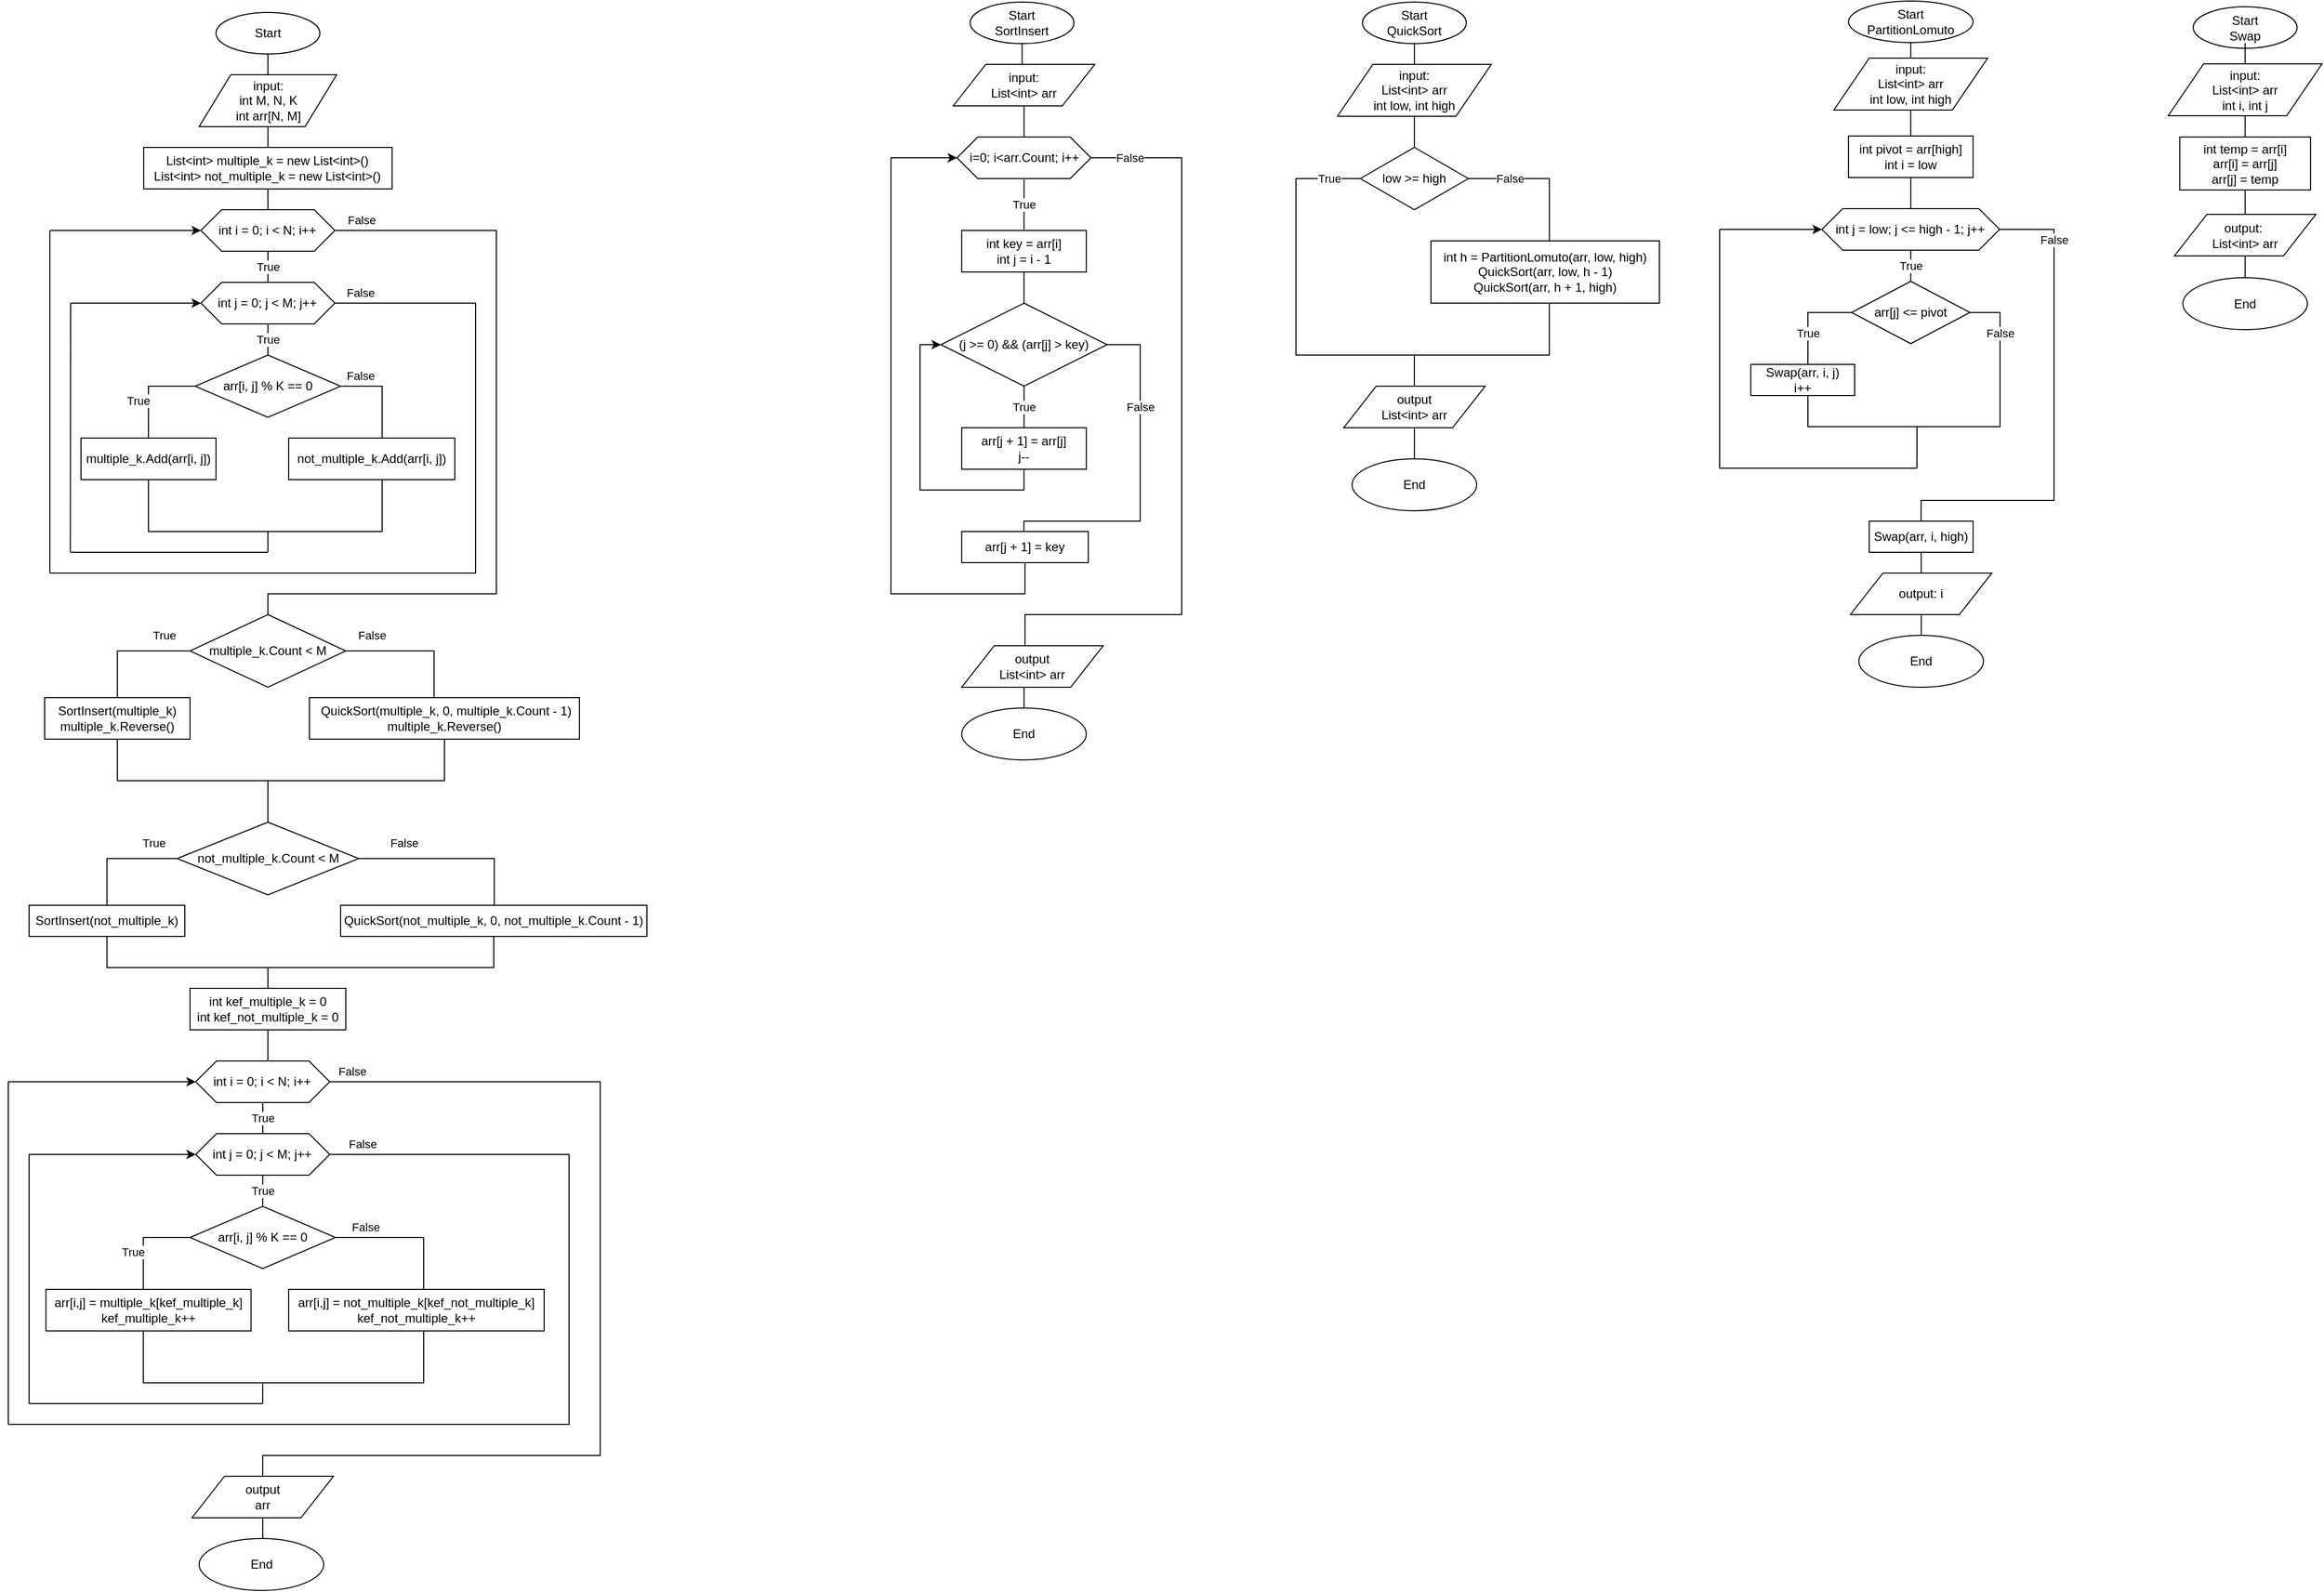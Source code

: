 <mxfile version="13.9.9" type="device"><diagram id="pnuUa_vlgnoFQ1WLUDbQ" name="Страница 1"><mxGraphModel dx="1185" dy="685" grid="1" gridSize="10" guides="1" tooltips="1" connect="1" arrows="1" fold="1" page="1" pageScale="1" pageWidth="827" pageHeight="1169" math="0" shadow="0"><root><mxCell id="0"/><mxCell id="1" parent="0"/><mxCell id="BHLM8jxRNC2EQxXJ-Sg4-3" value="" style="edgeStyle=orthogonalEdgeStyle;rounded=0;orthogonalLoop=1;jettySize=auto;html=1;endArrow=none;endFill=0;" edge="1" parent="1" source="BHLM8jxRNC2EQxXJ-Sg4-1" target="BHLM8jxRNC2EQxXJ-Sg4-2"><mxGeometry relative="1" as="geometry"/></mxCell><mxCell id="BHLM8jxRNC2EQxXJ-Sg4-1" value="Start" style="ellipse;whiteSpace=wrap;html=1;" vertex="1" parent="1"><mxGeometry x="350" y="20" width="100" height="40" as="geometry"/></mxCell><mxCell id="BHLM8jxRNC2EQxXJ-Sg4-75" value="" style="edgeStyle=orthogonalEdgeStyle;rounded=0;orthogonalLoop=1;jettySize=auto;html=1;endArrow=none;endFill=0;" edge="1" parent="1" source="BHLM8jxRNC2EQxXJ-Sg4-2" target="BHLM8jxRNC2EQxXJ-Sg4-74"><mxGeometry relative="1" as="geometry"/></mxCell><mxCell id="BHLM8jxRNC2EQxXJ-Sg4-2" value="input:&lt;br&gt;int M, N, K&lt;br&gt;int arr[N, M]" style="shape=parallelogram;html=1;strokeWidth=1;perimeter=parallelogramPerimeter;whiteSpace=wrap;rounded=0;arcSize=12;size=0.23;" vertex="1" parent="1"><mxGeometry x="333.75" y="80" width="132.5" height="50" as="geometry"/></mxCell><mxCell id="BHLM8jxRNC2EQxXJ-Sg4-6" value="" style="edgeStyle=orthogonalEdgeStyle;rounded=0;orthogonalLoop=1;jettySize=auto;html=1;endArrow=none;endFill=0;" edge="1" parent="1" source="BHLM8jxRNC2EQxXJ-Sg4-4" target="BHLM8jxRNC2EQxXJ-Sg4-5"><mxGeometry relative="1" as="geometry"/></mxCell><mxCell id="BHLM8jxRNC2EQxXJ-Sg4-4" value="Start&lt;br&gt;SortInsert" style="ellipse;whiteSpace=wrap;html=1;" vertex="1" parent="1"><mxGeometry x="1076.25" y="10" width="100" height="40" as="geometry"/></mxCell><mxCell id="BHLM8jxRNC2EQxXJ-Sg4-8" value="" style="edgeStyle=orthogonalEdgeStyle;rounded=0;orthogonalLoop=1;jettySize=auto;html=1;endArrow=none;endFill=0;" edge="1" parent="1" source="BHLM8jxRNC2EQxXJ-Sg4-5" target="BHLM8jxRNC2EQxXJ-Sg4-7"><mxGeometry relative="1" as="geometry"/></mxCell><mxCell id="BHLM8jxRNC2EQxXJ-Sg4-5" value="input:&lt;br&gt;List&amp;lt;int&amp;gt; arr" style="shape=parallelogram;html=1;strokeWidth=1;perimeter=parallelogramPerimeter;whiteSpace=wrap;rounded=0;arcSize=12;size=0.23;" vertex="1" parent="1"><mxGeometry x="1060" y="70" width="136.25" height="40" as="geometry"/></mxCell><mxCell id="BHLM8jxRNC2EQxXJ-Sg4-10" value="True" style="edgeStyle=orthogonalEdgeStyle;rounded=0;orthogonalLoop=1;jettySize=auto;html=1;endArrow=none;endFill=0;" edge="1" parent="1" source="BHLM8jxRNC2EQxXJ-Sg4-7" target="BHLM8jxRNC2EQxXJ-Sg4-9"><mxGeometry relative="1" as="geometry"/></mxCell><mxCell id="BHLM8jxRNC2EQxXJ-Sg4-22" value="False" style="edgeStyle=orthogonalEdgeStyle;rounded=0;orthogonalLoop=1;jettySize=auto;html=1;entryX=0.5;entryY=0;entryDx=0;entryDy=0;endArrow=none;endFill=0;" edge="1" parent="1" source="BHLM8jxRNC2EQxXJ-Sg4-7"><mxGeometry x="-0.894" relative="1" as="geometry"><mxPoint x="1129.065" y="630" as="targetPoint"/><Array as="points"><mxPoint x="1280" y="160"/><mxPoint x="1280" y="600"/><mxPoint x="1129" y="600"/></Array><mxPoint as="offset"/></mxGeometry></mxCell><mxCell id="BHLM8jxRNC2EQxXJ-Sg4-7" value="i=0; i&amp;lt;arr.Count; i++" style="shape=hexagon;perimeter=hexagonPerimeter2;whiteSpace=wrap;html=1;fixedSize=1;" vertex="1" parent="1"><mxGeometry x="1063.59" y="140" width="129.06" height="40" as="geometry"/></mxCell><mxCell id="BHLM8jxRNC2EQxXJ-Sg4-12" value="" style="edgeStyle=orthogonalEdgeStyle;rounded=0;orthogonalLoop=1;jettySize=auto;html=1;endArrow=none;endFill=0;" edge="1" parent="1" source="BHLM8jxRNC2EQxXJ-Sg4-9" target="BHLM8jxRNC2EQxXJ-Sg4-11"><mxGeometry relative="1" as="geometry"/></mxCell><mxCell id="BHLM8jxRNC2EQxXJ-Sg4-9" value="int key = arr[i]&lt;br&gt;int j = i - 1" style="rounded=0;whiteSpace=wrap;html=1;" vertex="1" parent="1"><mxGeometry x="1068.12" y="230" width="120" height="40" as="geometry"/></mxCell><mxCell id="BHLM8jxRNC2EQxXJ-Sg4-14" value="True" style="edgeStyle=orthogonalEdgeStyle;rounded=0;orthogonalLoop=1;jettySize=auto;html=1;endArrow=none;endFill=0;" edge="1" parent="1" source="BHLM8jxRNC2EQxXJ-Sg4-11" target="BHLM8jxRNC2EQxXJ-Sg4-13"><mxGeometry relative="1" as="geometry"/></mxCell><mxCell id="BHLM8jxRNC2EQxXJ-Sg4-17" value="False" style="edgeStyle=orthogonalEdgeStyle;rounded=0;orthogonalLoop=1;jettySize=auto;html=1;endArrow=none;endFill=0;" edge="1" parent="1" source="BHLM8jxRNC2EQxXJ-Sg4-11" target="BHLM8jxRNC2EQxXJ-Sg4-16"><mxGeometry x="-0.433" relative="1" as="geometry"><Array as="points"><mxPoint x="1240" y="340"/><mxPoint x="1240" y="510"/><mxPoint x="1128" y="510"/></Array><mxPoint as="offset"/></mxGeometry></mxCell><mxCell id="BHLM8jxRNC2EQxXJ-Sg4-11" value="(j &amp;gt;= 0) &amp;amp;&amp;amp; (arr[j] &amp;gt; key)" style="rhombus;whiteSpace=wrap;html=1;" vertex="1" parent="1"><mxGeometry x="1048.13" y="300" width="160" height="80" as="geometry"/></mxCell><mxCell id="BHLM8jxRNC2EQxXJ-Sg4-15" style="edgeStyle=orthogonalEdgeStyle;rounded=0;orthogonalLoop=1;jettySize=auto;html=1;entryX=0;entryY=0.5;entryDx=0;entryDy=0;endArrow=classic;endFill=1;" edge="1" parent="1" source="BHLM8jxRNC2EQxXJ-Sg4-13" target="BHLM8jxRNC2EQxXJ-Sg4-11"><mxGeometry relative="1" as="geometry"><Array as="points"><mxPoint x="1128" y="480"/><mxPoint x="1028" y="480"/><mxPoint x="1028" y="340"/></Array></mxGeometry></mxCell><mxCell id="BHLM8jxRNC2EQxXJ-Sg4-13" value="&lt;div&gt;arr[j + 1] = arr[j]&lt;/div&gt;&lt;div&gt;j--&lt;/div&gt;" style="rounded=0;whiteSpace=wrap;html=1;" vertex="1" parent="1"><mxGeometry x="1068.13" y="420" width="120" height="40" as="geometry"/></mxCell><mxCell id="BHLM8jxRNC2EQxXJ-Sg4-18" style="edgeStyle=orthogonalEdgeStyle;rounded=0;orthogonalLoop=1;jettySize=auto;html=1;entryX=0;entryY=0.5;entryDx=0;entryDy=0;endArrow=classic;endFill=1;" edge="1" parent="1" source="BHLM8jxRNC2EQxXJ-Sg4-16" target="BHLM8jxRNC2EQxXJ-Sg4-7"><mxGeometry relative="1" as="geometry"><Array as="points"><mxPoint x="1129" y="580"/><mxPoint x="1000" y="580"/><mxPoint x="1000" y="160"/></Array></mxGeometry></mxCell><mxCell id="BHLM8jxRNC2EQxXJ-Sg4-16" value="arr[j + 1] = key" style="rounded=0;whiteSpace=wrap;html=1;" vertex="1" parent="1"><mxGeometry x="1068.13" y="520" width="121.87" height="30" as="geometry"/></mxCell><mxCell id="BHLM8jxRNC2EQxXJ-Sg4-31" value="" style="edgeStyle=orthogonalEdgeStyle;rounded=0;orthogonalLoop=1;jettySize=auto;html=1;endArrow=none;endFill=0;" edge="1" parent="1" source="BHLM8jxRNC2EQxXJ-Sg4-19" target="BHLM8jxRNC2EQxXJ-Sg4-30"><mxGeometry relative="1" as="geometry"/></mxCell><mxCell id="BHLM8jxRNC2EQxXJ-Sg4-19" value="Start&lt;br&gt;QuickSort" style="ellipse;whiteSpace=wrap;html=1;" vertex="1" parent="1"><mxGeometry x="1454.06" y="10" width="100" height="40" as="geometry"/></mxCell><mxCell id="BHLM8jxRNC2EQxXJ-Sg4-28" value="" style="edgeStyle=orthogonalEdgeStyle;rounded=0;orthogonalLoop=1;jettySize=auto;html=1;endArrow=none;endFill=0;" edge="1" parent="1" source="BHLM8jxRNC2EQxXJ-Sg4-24" target="BHLM8jxRNC2EQxXJ-Sg4-25"><mxGeometry relative="1" as="geometry"><Array as="points"><mxPoint x="1130" y="690"/><mxPoint x="1130" y="690"/></Array></mxGeometry></mxCell><mxCell id="BHLM8jxRNC2EQxXJ-Sg4-24" value="End" style="ellipse;whiteSpace=wrap;html=1;" vertex="1" parent="1"><mxGeometry x="1068.13" y="690" width="120" height="50" as="geometry"/></mxCell><mxCell id="BHLM8jxRNC2EQxXJ-Sg4-25" value="output&lt;br&gt;List&amp;lt;int&amp;gt; arr" style="shape=parallelogram;html=1;strokeWidth=1;perimeter=parallelogramPerimeter;whiteSpace=wrap;rounded=0;arcSize=12;size=0.23;" vertex="1" parent="1"><mxGeometry x="1068.12" y="630" width="136.25" height="40" as="geometry"/></mxCell><mxCell id="BHLM8jxRNC2EQxXJ-Sg4-33" value="" style="edgeStyle=orthogonalEdgeStyle;rounded=0;orthogonalLoop=1;jettySize=auto;html=1;endArrow=none;endFill=0;" edge="1" parent="1" source="BHLM8jxRNC2EQxXJ-Sg4-30" target="BHLM8jxRNC2EQxXJ-Sg4-32"><mxGeometry relative="1" as="geometry"/></mxCell><mxCell id="BHLM8jxRNC2EQxXJ-Sg4-30" value="input:&lt;br&gt;List&amp;lt;int&amp;gt; arr&lt;br&gt;int low, int high" style="shape=parallelogram;html=1;strokeWidth=1;perimeter=parallelogramPerimeter;whiteSpace=wrap;rounded=0;arcSize=12;size=0.23;" vertex="1" parent="1"><mxGeometry x="1430" y="70" width="148.13" height="50" as="geometry"/></mxCell><mxCell id="BHLM8jxRNC2EQxXJ-Sg4-35" value="False" style="edgeStyle=orthogonalEdgeStyle;rounded=0;orthogonalLoop=1;jettySize=auto;html=1;endArrow=none;endFill=0;" edge="1" parent="1" source="BHLM8jxRNC2EQxXJ-Sg4-32" target="BHLM8jxRNC2EQxXJ-Sg4-34"><mxGeometry x="-0.429" relative="1" as="geometry"><Array as="points"><mxPoint x="1634.06" y="180"/></Array><mxPoint as="offset"/></mxGeometry></mxCell><mxCell id="BHLM8jxRNC2EQxXJ-Sg4-38" value="True" style="edgeStyle=orthogonalEdgeStyle;rounded=0;orthogonalLoop=1;jettySize=auto;html=1;endArrow=none;endFill=0;" edge="1" parent="1" source="BHLM8jxRNC2EQxXJ-Sg4-32" target="BHLM8jxRNC2EQxXJ-Sg4-36"><mxGeometry x="-0.841" relative="1" as="geometry"><Array as="points"><mxPoint x="1390" y="180"/><mxPoint x="1390" y="350"/><mxPoint x="1504" y="350"/></Array><mxPoint as="offset"/></mxGeometry></mxCell><mxCell id="BHLM8jxRNC2EQxXJ-Sg4-32" value="low &amp;gt;= high" style="rhombus;whiteSpace=wrap;html=1;" vertex="1" parent="1"><mxGeometry x="1452.03" y="150" width="104.06" height="60" as="geometry"/></mxCell><mxCell id="BHLM8jxRNC2EQxXJ-Sg4-37" style="edgeStyle=orthogonalEdgeStyle;rounded=0;orthogonalLoop=1;jettySize=auto;html=1;endArrow=none;endFill=0;" edge="1" parent="1" source="BHLM8jxRNC2EQxXJ-Sg4-34" target="BHLM8jxRNC2EQxXJ-Sg4-36"><mxGeometry relative="1" as="geometry"><Array as="points"><mxPoint x="1634" y="350"/><mxPoint x="1504" y="350"/></Array></mxGeometry></mxCell><mxCell id="BHLM8jxRNC2EQxXJ-Sg4-34" value="&lt;div&gt;int h = PartitionLomuto(arr, low, high)&lt;/div&gt;&lt;div&gt;&lt;span&gt;QuickSort(arr, low, h - 1)&lt;/span&gt;&lt;/div&gt;&lt;div&gt;&lt;span&gt;QuickSort(arr, h + 1, high)&lt;/span&gt;&lt;/div&gt;" style="rounded=0;whiteSpace=wrap;html=1;" vertex="1" parent="1"><mxGeometry x="1520" y="240" width="220" height="60" as="geometry"/></mxCell><mxCell id="BHLM8jxRNC2EQxXJ-Sg4-36" value="output&lt;br&gt;List&amp;lt;int&amp;gt; arr" style="shape=parallelogram;html=1;strokeWidth=1;perimeter=parallelogramPerimeter;whiteSpace=wrap;rounded=0;arcSize=12;size=0.23;" vertex="1" parent="1"><mxGeometry x="1435.94" y="380" width="136.25" height="40" as="geometry"/></mxCell><mxCell id="BHLM8jxRNC2EQxXJ-Sg4-40" value="" style="edgeStyle=orthogonalEdgeStyle;rounded=0;orthogonalLoop=1;jettySize=auto;html=1;endArrow=none;endFill=0;" edge="1" parent="1" source="BHLM8jxRNC2EQxXJ-Sg4-39" target="BHLM8jxRNC2EQxXJ-Sg4-36"><mxGeometry relative="1" as="geometry"/></mxCell><mxCell id="BHLM8jxRNC2EQxXJ-Sg4-39" value="End" style="ellipse;whiteSpace=wrap;html=1;" vertex="1" parent="1"><mxGeometry x="1444.06" y="450" width="120" height="50" as="geometry"/></mxCell><mxCell id="BHLM8jxRNC2EQxXJ-Sg4-43" value="" style="edgeStyle=orthogonalEdgeStyle;rounded=0;orthogonalLoop=1;jettySize=auto;html=1;endArrow=none;endFill=0;" edge="1" parent="1" source="BHLM8jxRNC2EQxXJ-Sg4-41" target="BHLM8jxRNC2EQxXJ-Sg4-42"><mxGeometry relative="1" as="geometry"/></mxCell><mxCell id="BHLM8jxRNC2EQxXJ-Sg4-41" value="Start&lt;br&gt;PartitionLomuto" style="ellipse;whiteSpace=wrap;html=1;" vertex="1" parent="1"><mxGeometry x="1922.07" y="9" width="120" height="40" as="geometry"/></mxCell><mxCell id="BHLM8jxRNC2EQxXJ-Sg4-45" value="" style="edgeStyle=orthogonalEdgeStyle;rounded=0;orthogonalLoop=1;jettySize=auto;html=1;endArrow=none;endFill=0;" edge="1" parent="1" source="BHLM8jxRNC2EQxXJ-Sg4-42" target="BHLM8jxRNC2EQxXJ-Sg4-44"><mxGeometry relative="1" as="geometry"/></mxCell><mxCell id="BHLM8jxRNC2EQxXJ-Sg4-42" value="input:&lt;br&gt;List&amp;lt;int&amp;gt; arr&lt;br&gt;int low, int high" style="shape=parallelogram;html=1;strokeWidth=1;perimeter=parallelogramPerimeter;whiteSpace=wrap;rounded=0;arcSize=12;size=0.23;" vertex="1" parent="1"><mxGeometry x="1908" y="64" width="148.13" height="50" as="geometry"/></mxCell><mxCell id="BHLM8jxRNC2EQxXJ-Sg4-47" value="" style="edgeStyle=orthogonalEdgeStyle;rounded=0;orthogonalLoop=1;jettySize=auto;html=1;endArrow=none;endFill=0;" edge="1" parent="1" source="BHLM8jxRNC2EQxXJ-Sg4-44" target="BHLM8jxRNC2EQxXJ-Sg4-46"><mxGeometry relative="1" as="geometry"/></mxCell><mxCell id="BHLM8jxRNC2EQxXJ-Sg4-44" value="&lt;div&gt;int pivot = arr[high]&lt;/div&gt;&lt;div&gt;int i = low&lt;/div&gt;" style="rounded=0;whiteSpace=wrap;html=1;" vertex="1" parent="1"><mxGeometry x="1922.07" y="139" width="120" height="40" as="geometry"/></mxCell><mxCell id="BHLM8jxRNC2EQxXJ-Sg4-49" value="True" style="edgeStyle=orthogonalEdgeStyle;rounded=0;orthogonalLoop=1;jettySize=auto;html=1;endArrow=none;endFill=0;" edge="1" parent="1" source="BHLM8jxRNC2EQxXJ-Sg4-46" target="BHLM8jxRNC2EQxXJ-Sg4-48"><mxGeometry relative="1" as="geometry"/></mxCell><mxCell id="BHLM8jxRNC2EQxXJ-Sg4-60" value="False" style="edgeStyle=orthogonalEdgeStyle;rounded=0;orthogonalLoop=1;jettySize=auto;html=1;endArrow=none;endFill=0;" edge="1" parent="1" source="BHLM8jxRNC2EQxXJ-Sg4-46" target="BHLM8jxRNC2EQxXJ-Sg4-59"><mxGeometry x="-0.731" relative="1" as="geometry"><Array as="points"><mxPoint x="2120" y="229"/><mxPoint x="2120" y="490"/><mxPoint x="1992" y="490"/></Array><mxPoint as="offset"/></mxGeometry></mxCell><mxCell id="BHLM8jxRNC2EQxXJ-Sg4-46" value="int j = low; j &amp;lt;= high - 1; j++" style="shape=hexagon;perimeter=hexagonPerimeter2;whiteSpace=wrap;html=1;fixedSize=1;" vertex="1" parent="1"><mxGeometry x="1896.49" y="209" width="171.16" height="40" as="geometry"/></mxCell><mxCell id="BHLM8jxRNC2EQxXJ-Sg4-51" value="True" style="edgeStyle=orthogonalEdgeStyle;rounded=0;orthogonalLoop=1;jettySize=auto;html=1;endArrow=none;endFill=0;" edge="1" parent="1" source="BHLM8jxRNC2EQxXJ-Sg4-48" target="BHLM8jxRNC2EQxXJ-Sg4-50"><mxGeometry x="0.349" relative="1" as="geometry"><Array as="points"><mxPoint x="1883" y="309"/></Array><mxPoint as="offset"/></mxGeometry></mxCell><mxCell id="BHLM8jxRNC2EQxXJ-Sg4-54" value="False" style="edgeStyle=orthogonalEdgeStyle;rounded=0;orthogonalLoop=1;jettySize=auto;html=1;endArrow=none;endFill=0;" edge="1" parent="1" source="BHLM8jxRNC2EQxXJ-Sg4-48"><mxGeometry x="-0.552" relative="1" as="geometry"><mxPoint x="1988" y="419.0" as="targetPoint"/><Array as="points"><mxPoint x="2068" y="309"/><mxPoint x="2068" y="419"/></Array><mxPoint as="offset"/></mxGeometry></mxCell><mxCell id="BHLM8jxRNC2EQxXJ-Sg4-48" value="arr[j] &amp;lt;= pivot" style="rhombus;whiteSpace=wrap;html=1;" vertex="1" parent="1"><mxGeometry x="1925.03" y="279" width="114.07" height="60" as="geometry"/></mxCell><mxCell id="BHLM8jxRNC2EQxXJ-Sg4-53" style="edgeStyle=orthogonalEdgeStyle;rounded=0;orthogonalLoop=1;jettySize=auto;html=1;endArrow=none;endFill=0;" edge="1" parent="1" source="BHLM8jxRNC2EQxXJ-Sg4-50"><mxGeometry relative="1" as="geometry"><mxPoint x="1988" y="419" as="targetPoint"/><Array as="points"><mxPoint x="1883" y="419"/><mxPoint x="1988" y="419"/></Array></mxGeometry></mxCell><mxCell id="BHLM8jxRNC2EQxXJ-Sg4-50" value="&lt;div&gt;Swap(arr, i, j)&lt;/div&gt;&lt;div&gt;i++&lt;/div&gt;" style="rounded=0;whiteSpace=wrap;html=1;" vertex="1" parent="1"><mxGeometry x="1828" y="359" width="100" height="30" as="geometry"/></mxCell><mxCell id="BHLM8jxRNC2EQxXJ-Sg4-55" value="" style="endArrow=none;html=1;" edge="1" parent="1"><mxGeometry width="50" height="50" relative="1" as="geometry"><mxPoint x="1988" y="459" as="sourcePoint"/><mxPoint x="1988" y="419" as="targetPoint"/></mxGeometry></mxCell><mxCell id="BHLM8jxRNC2EQxXJ-Sg4-56" value="" style="endArrow=none;html=1;" edge="1" parent="1"><mxGeometry width="50" height="50" relative="1" as="geometry"><mxPoint x="1798" y="459" as="sourcePoint"/><mxPoint x="1988" y="459" as="targetPoint"/></mxGeometry></mxCell><mxCell id="BHLM8jxRNC2EQxXJ-Sg4-57" value="" style="endArrow=none;html=1;" edge="1" parent="1"><mxGeometry width="50" height="50" relative="1" as="geometry"><mxPoint x="1798" y="459" as="sourcePoint"/><mxPoint x="1798" y="229" as="targetPoint"/></mxGeometry></mxCell><mxCell id="BHLM8jxRNC2EQxXJ-Sg4-58" value="" style="endArrow=classic;html=1;entryX=0;entryY=0.5;entryDx=0;entryDy=0;" edge="1" parent="1" target="BHLM8jxRNC2EQxXJ-Sg4-46"><mxGeometry width="50" height="50" relative="1" as="geometry"><mxPoint x="1798" y="229" as="sourcePoint"/><mxPoint x="1848" y="179" as="targetPoint"/></mxGeometry></mxCell><mxCell id="BHLM8jxRNC2EQxXJ-Sg4-62" value="" style="edgeStyle=orthogonalEdgeStyle;rounded=0;orthogonalLoop=1;jettySize=auto;html=1;endArrow=none;endFill=0;" edge="1" parent="1" source="BHLM8jxRNC2EQxXJ-Sg4-59" target="BHLM8jxRNC2EQxXJ-Sg4-61"><mxGeometry relative="1" as="geometry"/></mxCell><mxCell id="BHLM8jxRNC2EQxXJ-Sg4-59" value="Swap(arr, i, high)" style="rounded=0;whiteSpace=wrap;html=1;" vertex="1" parent="1"><mxGeometry x="1942.07" y="510" width="100" height="30" as="geometry"/></mxCell><mxCell id="BHLM8jxRNC2EQxXJ-Sg4-64" value="" style="edgeStyle=orthogonalEdgeStyle;rounded=0;orthogonalLoop=1;jettySize=auto;html=1;endArrow=none;endFill=0;" edge="1" parent="1" source="BHLM8jxRNC2EQxXJ-Sg4-61" target="BHLM8jxRNC2EQxXJ-Sg4-63"><mxGeometry relative="1" as="geometry"/></mxCell><mxCell id="BHLM8jxRNC2EQxXJ-Sg4-61" value="output: i" style="shape=parallelogram;html=1;strokeWidth=1;perimeter=parallelogramPerimeter;whiteSpace=wrap;rounded=0;arcSize=12;size=0.23;" vertex="1" parent="1"><mxGeometry x="1923.95" y="560" width="136.25" height="40" as="geometry"/></mxCell><mxCell id="BHLM8jxRNC2EQxXJ-Sg4-63" value="End" style="ellipse;whiteSpace=wrap;html=1;" vertex="1" parent="1"><mxGeometry x="1932.07" y="620" width="120" height="50" as="geometry"/></mxCell><mxCell id="BHLM8jxRNC2EQxXJ-Sg4-65" value="Start&lt;br&gt;Swap" style="ellipse;whiteSpace=wrap;html=1;" vertex="1" parent="1"><mxGeometry x="2254.07" y="14.5" width="100" height="40" as="geometry"/></mxCell><mxCell id="BHLM8jxRNC2EQxXJ-Sg4-67" value="" style="edgeStyle=orthogonalEdgeStyle;rounded=0;orthogonalLoop=1;jettySize=auto;html=1;endArrow=none;endFill=0;" edge="1" parent="1" source="BHLM8jxRNC2EQxXJ-Sg4-66" target="BHLM8jxRNC2EQxXJ-Sg4-65"><mxGeometry relative="1" as="geometry"/></mxCell><mxCell id="BHLM8jxRNC2EQxXJ-Sg4-69" value="" style="edgeStyle=orthogonalEdgeStyle;rounded=0;orthogonalLoop=1;jettySize=auto;html=1;endArrow=none;endFill=0;" edge="1" parent="1" source="BHLM8jxRNC2EQxXJ-Sg4-66" target="BHLM8jxRNC2EQxXJ-Sg4-68"><mxGeometry relative="1" as="geometry"/></mxCell><mxCell id="BHLM8jxRNC2EQxXJ-Sg4-66" value="input:&lt;br&gt;List&amp;lt;int&amp;gt; arr&lt;br&gt;int i, int j" style="shape=parallelogram;html=1;strokeWidth=1;perimeter=parallelogramPerimeter;whiteSpace=wrap;rounded=0;arcSize=12;size=0.23;" vertex="1" parent="1"><mxGeometry x="2230" y="69.5" width="148.13" height="50" as="geometry"/></mxCell><mxCell id="BHLM8jxRNC2EQxXJ-Sg4-71" value="" style="edgeStyle=orthogonalEdgeStyle;rounded=0;orthogonalLoop=1;jettySize=auto;html=1;endArrow=none;endFill=0;" edge="1" parent="1" source="BHLM8jxRNC2EQxXJ-Sg4-68" target="BHLM8jxRNC2EQxXJ-Sg4-70"><mxGeometry relative="1" as="geometry"/></mxCell><mxCell id="BHLM8jxRNC2EQxXJ-Sg4-68" value="&lt;div&gt;int temp = arr[i]&lt;/div&gt;&lt;div&gt;arr[i] = arr[j]&lt;/div&gt;&lt;div&gt;arr[j] = temp&lt;/div&gt;" style="rounded=0;whiteSpace=wrap;html=1;" vertex="1" parent="1"><mxGeometry x="2241.09" y="140" width="125.95" height="51" as="geometry"/></mxCell><mxCell id="BHLM8jxRNC2EQxXJ-Sg4-73" value="" style="edgeStyle=orthogonalEdgeStyle;rounded=0;orthogonalLoop=1;jettySize=auto;html=1;endArrow=none;endFill=0;" edge="1" parent="1" source="BHLM8jxRNC2EQxXJ-Sg4-70" target="BHLM8jxRNC2EQxXJ-Sg4-72"><mxGeometry relative="1" as="geometry"/></mxCell><mxCell id="BHLM8jxRNC2EQxXJ-Sg4-70" value="output:&amp;nbsp;&lt;br&gt;List&amp;lt;int&amp;gt; arr" style="shape=parallelogram;html=1;strokeWidth=1;perimeter=parallelogramPerimeter;whiteSpace=wrap;rounded=0;arcSize=12;size=0.23;" vertex="1" parent="1"><mxGeometry x="2235.94" y="214.5" width="136.25" height="40" as="geometry"/></mxCell><mxCell id="BHLM8jxRNC2EQxXJ-Sg4-72" value="End" style="ellipse;whiteSpace=wrap;html=1;" vertex="1" parent="1"><mxGeometry x="2244.06" y="275.5" width="120" height="50" as="geometry"/></mxCell><mxCell id="BHLM8jxRNC2EQxXJ-Sg4-82" value="" style="edgeStyle=orthogonalEdgeStyle;rounded=0;orthogonalLoop=1;jettySize=auto;html=1;endArrow=none;endFill=0;" edge="1" parent="1" source="BHLM8jxRNC2EQxXJ-Sg4-74" target="BHLM8jxRNC2EQxXJ-Sg4-77"><mxGeometry relative="1" as="geometry"/></mxCell><mxCell id="BHLM8jxRNC2EQxXJ-Sg4-74" value="List&amp;lt;int&amp;gt; multiple_k = new List&amp;lt;int&amp;gt;()&lt;br&gt;&lt;div&gt;List&amp;lt;int&amp;gt; not_multiple_k = new List&amp;lt;int&amp;gt;()&lt;/div&gt;" style="rounded=0;whiteSpace=wrap;html=1;" vertex="1" parent="1"><mxGeometry x="280.39" y="150" width="239.22" height="40" as="geometry"/></mxCell><mxCell id="BHLM8jxRNC2EQxXJ-Sg4-80" value="True" style="edgeStyle=orthogonalEdgeStyle;rounded=0;orthogonalLoop=1;jettySize=auto;html=1;endArrow=none;endFill=0;" edge="1" parent="1" source="BHLM8jxRNC2EQxXJ-Sg4-76" target="BHLM8jxRNC2EQxXJ-Sg4-77"><mxGeometry relative="1" as="geometry"/></mxCell><mxCell id="BHLM8jxRNC2EQxXJ-Sg4-99" value="False" style="edgeStyle=orthogonalEdgeStyle;rounded=0;orthogonalLoop=1;jettySize=auto;html=1;entryX=0.5;entryY=0;entryDx=0;entryDy=0;endArrow=none;endFill=0;" edge="1" parent="1" source="BHLM8jxRNC2EQxXJ-Sg4-76" target="BHLM8jxRNC2EQxXJ-Sg4-98"><mxGeometry x="-0.932" y="10" relative="1" as="geometry"><Array as="points"><mxPoint x="620" y="230"/><mxPoint x="620" y="580"/><mxPoint x="400" y="580"/></Array><mxPoint as="offset"/></mxGeometry></mxCell><mxCell id="BHLM8jxRNC2EQxXJ-Sg4-76" value="int i = 0; i &amp;lt; N; i++" style="shape=hexagon;perimeter=hexagonPerimeter2;whiteSpace=wrap;html=1;fixedSize=1;" vertex="1" parent="1"><mxGeometry x="335.47" y="210" width="129.06" height="40" as="geometry"/></mxCell><mxCell id="BHLM8jxRNC2EQxXJ-Sg4-81" value="True" style="edgeStyle=orthogonalEdgeStyle;rounded=0;orthogonalLoop=1;jettySize=auto;html=1;endArrow=none;endFill=0;" edge="1" parent="1" source="BHLM8jxRNC2EQxXJ-Sg4-77" target="BHLM8jxRNC2EQxXJ-Sg4-78"><mxGeometry relative="1" as="geometry"/></mxCell><mxCell id="BHLM8jxRNC2EQxXJ-Sg4-93" value="False" style="edgeStyle=orthogonalEdgeStyle;rounded=0;orthogonalLoop=1;jettySize=auto;html=1;endArrow=none;endFill=0;" edge="1" parent="1" source="BHLM8jxRNC2EQxXJ-Sg4-77"><mxGeometry x="-0.92" y="10" relative="1" as="geometry"><mxPoint x="400.0" y="560" as="targetPoint"/><Array as="points"><mxPoint x="600" y="300"/><mxPoint x="600" y="560"/></Array><mxPoint as="offset"/></mxGeometry></mxCell><mxCell id="BHLM8jxRNC2EQxXJ-Sg4-77" value="int j = 0; j &amp;lt; M; j++" style="shape=hexagon;perimeter=hexagonPerimeter2;whiteSpace=wrap;html=1;fixedSize=1;" vertex="1" parent="1"><mxGeometry x="335.47" y="280" width="129.06" height="40" as="geometry"/></mxCell><mxCell id="BHLM8jxRNC2EQxXJ-Sg4-84" value="True" style="edgeStyle=orthogonalEdgeStyle;rounded=0;orthogonalLoop=1;jettySize=auto;html=1;endArrow=none;endFill=0;" edge="1" parent="1" source="BHLM8jxRNC2EQxXJ-Sg4-78" target="BHLM8jxRNC2EQxXJ-Sg4-83"><mxGeometry x="0.231" y="-10" relative="1" as="geometry"><Array as="points"><mxPoint x="400" y="380"/><mxPoint x="285" y="380"/></Array><mxPoint as="offset"/></mxGeometry></mxCell><mxCell id="BHLM8jxRNC2EQxXJ-Sg4-86" value="False" style="edgeStyle=orthogonalEdgeStyle;rounded=0;orthogonalLoop=1;jettySize=auto;html=1;endArrow=none;endFill=0;" edge="1" parent="1" source="BHLM8jxRNC2EQxXJ-Sg4-78" target="BHLM8jxRNC2EQxXJ-Sg4-85"><mxGeometry x="-0.579" y="10" relative="1" as="geometry"><Array as="points"><mxPoint x="510" y="380"/></Array><mxPoint as="offset"/></mxGeometry></mxCell><mxCell id="BHLM8jxRNC2EQxXJ-Sg4-78" value="arr[i, j] % K == 0" style="rhombus;whiteSpace=wrap;html=1;" vertex="1" parent="1"><mxGeometry x="330" y="350" width="140" height="60" as="geometry"/></mxCell><mxCell id="BHLM8jxRNC2EQxXJ-Sg4-87" style="edgeStyle=orthogonalEdgeStyle;rounded=0;orthogonalLoop=1;jettySize=auto;html=1;endArrow=none;endFill=0;" edge="1" parent="1" source="BHLM8jxRNC2EQxXJ-Sg4-83"><mxGeometry relative="1" as="geometry"><mxPoint x="400" y="520" as="targetPoint"/><Array as="points"><mxPoint x="285" y="520"/></Array></mxGeometry></mxCell><mxCell id="BHLM8jxRNC2EQxXJ-Sg4-83" value="multiple_k.Add(arr[i, j])" style="rounded=0;whiteSpace=wrap;html=1;" vertex="1" parent="1"><mxGeometry x="220" y="430" width="130" height="40" as="geometry"/></mxCell><mxCell id="BHLM8jxRNC2EQxXJ-Sg4-88" style="edgeStyle=orthogonalEdgeStyle;rounded=0;orthogonalLoop=1;jettySize=auto;html=1;endArrow=none;endFill=0;" edge="1" parent="1" source="BHLM8jxRNC2EQxXJ-Sg4-85"><mxGeometry relative="1" as="geometry"><mxPoint x="400" y="520" as="targetPoint"/><Array as="points"><mxPoint x="510" y="520"/></Array></mxGeometry></mxCell><mxCell id="BHLM8jxRNC2EQxXJ-Sg4-85" value="not_multiple_k.Add(arr[i, j])" style="rounded=0;whiteSpace=wrap;html=1;" vertex="1" parent="1"><mxGeometry x="420" y="430" width="160" height="40" as="geometry"/></mxCell><mxCell id="BHLM8jxRNC2EQxXJ-Sg4-89" value="" style="endArrow=none;html=1;" edge="1" parent="1"><mxGeometry width="50" height="50" relative="1" as="geometry"><mxPoint x="400" y="540" as="sourcePoint"/><mxPoint x="400" y="520" as="targetPoint"/></mxGeometry></mxCell><mxCell id="BHLM8jxRNC2EQxXJ-Sg4-90" value="" style="endArrow=none;html=1;" edge="1" parent="1"><mxGeometry width="50" height="50" relative="1" as="geometry"><mxPoint x="210" y="540" as="sourcePoint"/><mxPoint x="399.71" y="540" as="targetPoint"/></mxGeometry></mxCell><mxCell id="BHLM8jxRNC2EQxXJ-Sg4-91" value="" style="endArrow=none;html=1;" edge="1" parent="1"><mxGeometry width="50" height="50" relative="1" as="geometry"><mxPoint x="210" y="300" as="sourcePoint"/><mxPoint x="209.71" y="540" as="targetPoint"/></mxGeometry></mxCell><mxCell id="BHLM8jxRNC2EQxXJ-Sg4-92" value="" style="endArrow=classic;html=1;entryX=0;entryY=0.5;entryDx=0;entryDy=0;" edge="1" parent="1" target="BHLM8jxRNC2EQxXJ-Sg4-77"><mxGeometry width="50" height="50" relative="1" as="geometry"><mxPoint x="210" y="300" as="sourcePoint"/><mxPoint x="260" y="250" as="targetPoint"/></mxGeometry></mxCell><mxCell id="BHLM8jxRNC2EQxXJ-Sg4-94" value="" style="endArrow=none;html=1;" edge="1" parent="1"><mxGeometry width="50" height="50" relative="1" as="geometry"><mxPoint x="190" y="560" as="sourcePoint"/><mxPoint x="400" y="560" as="targetPoint"/></mxGeometry></mxCell><mxCell id="BHLM8jxRNC2EQxXJ-Sg4-95" value="" style="endArrow=none;html=1;" edge="1" parent="1"><mxGeometry width="50" height="50" relative="1" as="geometry"><mxPoint x="190" y="560" as="sourcePoint"/><mxPoint x="190" y="230" as="targetPoint"/></mxGeometry></mxCell><mxCell id="BHLM8jxRNC2EQxXJ-Sg4-96" value="" style="endArrow=classic;html=1;entryX=0;entryY=0.5;entryDx=0;entryDy=0;" edge="1" parent="1" target="BHLM8jxRNC2EQxXJ-Sg4-76"><mxGeometry width="50" height="50" relative="1" as="geometry"><mxPoint x="190" y="230" as="sourcePoint"/><mxPoint x="240" y="180" as="targetPoint"/></mxGeometry></mxCell><mxCell id="BHLM8jxRNC2EQxXJ-Sg4-102" value="True" style="edgeStyle=orthogonalEdgeStyle;rounded=0;orthogonalLoop=1;jettySize=auto;html=1;entryX=0.5;entryY=0;entryDx=0;entryDy=0;endArrow=none;endFill=0;" edge="1" parent="1" source="BHLM8jxRNC2EQxXJ-Sg4-98" target="BHLM8jxRNC2EQxXJ-Sg4-101"><mxGeometry x="-0.565" y="-15" relative="1" as="geometry"><Array as="points"><mxPoint x="255" y="635"/></Array><mxPoint as="offset"/></mxGeometry></mxCell><mxCell id="BHLM8jxRNC2EQxXJ-Sg4-104" value="False" style="edgeStyle=orthogonalEdgeStyle;rounded=0;orthogonalLoop=1;jettySize=auto;html=1;endArrow=none;endFill=0;" edge="1" parent="1" source="BHLM8jxRNC2EQxXJ-Sg4-98" target="BHLM8jxRNC2EQxXJ-Sg4-103"><mxGeometry x="-0.615" y="15" relative="1" as="geometry"><Array as="points"><mxPoint x="560" y="635"/></Array><mxPoint as="offset"/></mxGeometry></mxCell><mxCell id="BHLM8jxRNC2EQxXJ-Sg4-98" value="multiple_k.Count &amp;lt; M" style="rhombus;whiteSpace=wrap;html=1;" vertex="1" parent="1"><mxGeometry x="325" y="600" width="150" height="70" as="geometry"/></mxCell><mxCell id="BHLM8jxRNC2EQxXJ-Sg4-117" style="edgeStyle=orthogonalEdgeStyle;rounded=0;orthogonalLoop=1;jettySize=auto;html=1;entryX=0.5;entryY=0;entryDx=0;entryDy=0;endArrow=none;endFill=0;" edge="1" parent="1" source="BHLM8jxRNC2EQxXJ-Sg4-101" target="BHLM8jxRNC2EQxXJ-Sg4-105"><mxGeometry relative="1" as="geometry"/></mxCell><mxCell id="BHLM8jxRNC2EQxXJ-Sg4-101" value="&lt;div&gt;SortInsert(multiple_k)&lt;/div&gt;&lt;div&gt;multiple_k.Reverse()&lt;/div&gt;" style="rounded=0;whiteSpace=wrap;html=1;" vertex="1" parent="1"><mxGeometry x="185" y="680" width="140" height="40" as="geometry"/></mxCell><mxCell id="BHLM8jxRNC2EQxXJ-Sg4-106" style="edgeStyle=orthogonalEdgeStyle;rounded=0;orthogonalLoop=1;jettySize=auto;html=1;endArrow=none;endFill=0;" edge="1" parent="1" source="BHLM8jxRNC2EQxXJ-Sg4-103" target="BHLM8jxRNC2EQxXJ-Sg4-105"><mxGeometry relative="1" as="geometry"><Array as="points"><mxPoint x="570" y="760"/><mxPoint x="400" y="760"/></Array></mxGeometry></mxCell><mxCell id="BHLM8jxRNC2EQxXJ-Sg4-103" value="&lt;div&gt;&amp;nbsp;QuickSort(multiple_k, 0, multiple_k.Count - 1)&lt;/div&gt;&lt;div&gt;multiple_k.Reverse()&lt;/div&gt;" style="rounded=0;whiteSpace=wrap;html=1;" vertex="1" parent="1"><mxGeometry x="440" y="680" width="260" height="40" as="geometry"/></mxCell><mxCell id="BHLM8jxRNC2EQxXJ-Sg4-109" value="True" style="edgeStyle=orthogonalEdgeStyle;rounded=0;orthogonalLoop=1;jettySize=auto;html=1;endArrow=none;endFill=0;" edge="1" parent="1" source="BHLM8jxRNC2EQxXJ-Sg4-105" target="BHLM8jxRNC2EQxXJ-Sg4-108"><mxGeometry x="-0.6" y="-15" relative="1" as="geometry"><Array as="points"><mxPoint x="245" y="835"/></Array><mxPoint as="offset"/></mxGeometry></mxCell><mxCell id="BHLM8jxRNC2EQxXJ-Sg4-112" value="False" style="edgeStyle=orthogonalEdgeStyle;rounded=0;orthogonalLoop=1;jettySize=auto;html=1;endArrow=none;endFill=0;" edge="1" parent="1" source="BHLM8jxRNC2EQxXJ-Sg4-105" target="BHLM8jxRNC2EQxXJ-Sg4-111"><mxGeometry x="-0.509" y="15" relative="1" as="geometry"><Array as="points"><mxPoint x="618" y="835"/></Array><mxPoint as="offset"/></mxGeometry></mxCell><mxCell id="BHLM8jxRNC2EQxXJ-Sg4-105" value="not_multiple_k.Count &amp;lt; M" style="rhombus;whiteSpace=wrap;html=1;" vertex="1" parent="1"><mxGeometry x="312.5" y="800" width="175" height="70" as="geometry"/></mxCell><mxCell id="BHLM8jxRNC2EQxXJ-Sg4-116" style="edgeStyle=orthogonalEdgeStyle;rounded=0;orthogonalLoop=1;jettySize=auto;html=1;endArrow=none;endFill=0;" edge="1" parent="1" source="BHLM8jxRNC2EQxXJ-Sg4-108" target="BHLM8jxRNC2EQxXJ-Sg4-114"><mxGeometry relative="1" as="geometry"><Array as="points"><mxPoint x="245" y="940"/><mxPoint x="400" y="940"/></Array></mxGeometry></mxCell><mxCell id="BHLM8jxRNC2EQxXJ-Sg4-108" value="SortInsert(not_multiple_k)" style="rounded=0;whiteSpace=wrap;html=1;" vertex="1" parent="1"><mxGeometry x="170" y="880" width="150" height="30" as="geometry"/></mxCell><mxCell id="BHLM8jxRNC2EQxXJ-Sg4-115" style="edgeStyle=orthogonalEdgeStyle;rounded=0;orthogonalLoop=1;jettySize=auto;html=1;endArrow=none;endFill=0;" edge="1" parent="1" source="BHLM8jxRNC2EQxXJ-Sg4-111" target="BHLM8jxRNC2EQxXJ-Sg4-114"><mxGeometry relative="1" as="geometry"><Array as="points"><mxPoint x="618" y="940"/><mxPoint x="400" y="940"/></Array></mxGeometry></mxCell><mxCell id="BHLM8jxRNC2EQxXJ-Sg4-111" value="QuickSort(not_multiple_k, 0, not_multiple_k.Count - 1)" style="rounded=0;whiteSpace=wrap;html=1;" vertex="1" parent="1"><mxGeometry x="470" y="880" width="295" height="30" as="geometry"/></mxCell><mxCell id="BHLM8jxRNC2EQxXJ-Sg4-139" value="" style="edgeStyle=orthogonalEdgeStyle;rounded=0;orthogonalLoop=1;jettySize=auto;html=1;endArrow=none;endFill=0;" edge="1" parent="1" source="BHLM8jxRNC2EQxXJ-Sg4-114" target="BHLM8jxRNC2EQxXJ-Sg4-122"><mxGeometry relative="1" as="geometry"/></mxCell><mxCell id="BHLM8jxRNC2EQxXJ-Sg4-114" value="&lt;div&gt;int kef_multiple_k = 0&lt;/div&gt;&lt;div&gt;int kef_not_multiple_k = 0&lt;/div&gt;" style="rounded=0;whiteSpace=wrap;html=1;" vertex="1" parent="1"><mxGeometry x="325" y="960" width="150" height="40" as="geometry"/></mxCell><mxCell id="BHLM8jxRNC2EQxXJ-Sg4-118" value="True" style="edgeStyle=orthogonalEdgeStyle;rounded=0;orthogonalLoop=1;jettySize=auto;html=1;endArrow=none;endFill=0;" edge="1" parent="1" source="BHLM8jxRNC2EQxXJ-Sg4-119" target="BHLM8jxRNC2EQxXJ-Sg4-122"><mxGeometry relative="1" as="geometry"/></mxCell><mxCell id="BHLM8jxRNC2EQxXJ-Sg4-143" value="False" style="edgeStyle=orthogonalEdgeStyle;rounded=0;orthogonalLoop=1;jettySize=auto;html=1;entryX=0.5;entryY=0;entryDx=0;entryDy=0;endArrow=none;endFill=0;" edge="1" parent="1" source="BHLM8jxRNC2EQxXJ-Sg4-119" target="BHLM8jxRNC2EQxXJ-Sg4-141"><mxGeometry x="-0.957" y="10" relative="1" as="geometry"><Array as="points"><mxPoint x="720" y="1050"/><mxPoint x="720" y="1410"/><mxPoint x="395" y="1410"/></Array><mxPoint as="offset"/></mxGeometry></mxCell><mxCell id="BHLM8jxRNC2EQxXJ-Sg4-119" value="int i = 0; i &amp;lt; N; i++" style="shape=hexagon;perimeter=hexagonPerimeter2;whiteSpace=wrap;html=1;fixedSize=1;" vertex="1" parent="1"><mxGeometry x="330.47" y="1030" width="129.06" height="40" as="geometry"/></mxCell><mxCell id="BHLM8jxRNC2EQxXJ-Sg4-120" value="True" style="edgeStyle=orthogonalEdgeStyle;rounded=0;orthogonalLoop=1;jettySize=auto;html=1;endArrow=none;endFill=0;" edge="1" parent="1" source="BHLM8jxRNC2EQxXJ-Sg4-122" target="BHLM8jxRNC2EQxXJ-Sg4-125"><mxGeometry relative="1" as="geometry"/></mxCell><mxCell id="BHLM8jxRNC2EQxXJ-Sg4-121" value="False" style="edgeStyle=orthogonalEdgeStyle;rounded=0;orthogonalLoop=1;jettySize=auto;html=1;endArrow=none;endFill=0;" edge="1" parent="1" source="BHLM8jxRNC2EQxXJ-Sg4-122"><mxGeometry x="-0.92" y="10" relative="1" as="geometry"><mxPoint x="395.0" y="1380" as="targetPoint"/><Array as="points"><mxPoint x="690" y="1120"/><mxPoint x="690" y="1380"/></Array><mxPoint as="offset"/></mxGeometry></mxCell><mxCell id="BHLM8jxRNC2EQxXJ-Sg4-122" value="int j = 0; j &amp;lt; M; j++" style="shape=hexagon;perimeter=hexagonPerimeter2;whiteSpace=wrap;html=1;fixedSize=1;" vertex="1" parent="1"><mxGeometry x="330.47" y="1100" width="129.06" height="40" as="geometry"/></mxCell><mxCell id="BHLM8jxRNC2EQxXJ-Sg4-123" value="True" style="edgeStyle=orthogonalEdgeStyle;rounded=0;orthogonalLoop=1;jettySize=auto;html=1;endArrow=none;endFill=0;" edge="1" parent="1" source="BHLM8jxRNC2EQxXJ-Sg4-125" target="BHLM8jxRNC2EQxXJ-Sg4-127"><mxGeometry x="0.231" y="-10" relative="1" as="geometry"><Array as="points"><mxPoint x="395" y="1200"/><mxPoint x="280" y="1200"/></Array><mxPoint as="offset"/></mxGeometry></mxCell><mxCell id="BHLM8jxRNC2EQxXJ-Sg4-124" value="False" style="edgeStyle=orthogonalEdgeStyle;rounded=0;orthogonalLoop=1;jettySize=auto;html=1;endArrow=none;endFill=0;" edge="1" parent="1" source="BHLM8jxRNC2EQxXJ-Sg4-125" target="BHLM8jxRNC2EQxXJ-Sg4-129"><mxGeometry x="-0.579" y="10" relative="1" as="geometry"><Array as="points"><mxPoint x="550" y="1200"/></Array><mxPoint as="offset"/></mxGeometry></mxCell><mxCell id="BHLM8jxRNC2EQxXJ-Sg4-125" value="arr[i, j] % K == 0" style="rhombus;whiteSpace=wrap;html=1;" vertex="1" parent="1"><mxGeometry x="325" y="1170" width="140" height="60" as="geometry"/></mxCell><mxCell id="BHLM8jxRNC2EQxXJ-Sg4-126" style="edgeStyle=orthogonalEdgeStyle;rounded=0;orthogonalLoop=1;jettySize=auto;html=1;endArrow=none;endFill=0;" edge="1" parent="1" source="BHLM8jxRNC2EQxXJ-Sg4-127"><mxGeometry relative="1" as="geometry"><mxPoint x="395" y="1340" as="targetPoint"/><Array as="points"><mxPoint x="280" y="1340"/></Array></mxGeometry></mxCell><mxCell id="BHLM8jxRNC2EQxXJ-Sg4-127" value="arr[i,j] = multiple_k[kef_multiple_k]&lt;br&gt;kef_multiple_k++" style="rounded=0;whiteSpace=wrap;html=1;" vertex="1" parent="1"><mxGeometry x="186.25" y="1250" width="197.5" height="40" as="geometry"/></mxCell><mxCell id="BHLM8jxRNC2EQxXJ-Sg4-128" style="edgeStyle=orthogonalEdgeStyle;rounded=0;orthogonalLoop=1;jettySize=auto;html=1;endArrow=none;endFill=0;" edge="1" parent="1" source="BHLM8jxRNC2EQxXJ-Sg4-129"><mxGeometry relative="1" as="geometry"><mxPoint x="395" y="1340" as="targetPoint"/><Array as="points"><mxPoint x="550" y="1340"/></Array></mxGeometry></mxCell><mxCell id="BHLM8jxRNC2EQxXJ-Sg4-129" value="arr[i,j] = not_multiple_k[kef_not_multiple_k]&lt;br&gt;kef_not_multiple_k++" style="rounded=0;whiteSpace=wrap;html=1;" vertex="1" parent="1"><mxGeometry x="420" y="1250" width="246" height="40" as="geometry"/></mxCell><mxCell id="BHLM8jxRNC2EQxXJ-Sg4-130" value="" style="endArrow=none;html=1;" edge="1" parent="1"><mxGeometry width="50" height="50" relative="1" as="geometry"><mxPoint x="395" y="1360" as="sourcePoint"/><mxPoint x="395" y="1340" as="targetPoint"/></mxGeometry></mxCell><mxCell id="BHLM8jxRNC2EQxXJ-Sg4-131" value="" style="endArrow=none;html=1;" edge="1" parent="1"><mxGeometry width="50" height="50" relative="1" as="geometry"><mxPoint x="170" y="1360" as="sourcePoint"/><mxPoint x="394.71" y="1360" as="targetPoint"/></mxGeometry></mxCell><mxCell id="BHLM8jxRNC2EQxXJ-Sg4-132" value="" style="endArrow=none;html=1;" edge="1" parent="1"><mxGeometry width="50" height="50" relative="1" as="geometry"><mxPoint x="170" y="1120" as="sourcePoint"/><mxPoint x="170" y="1360" as="targetPoint"/></mxGeometry></mxCell><mxCell id="BHLM8jxRNC2EQxXJ-Sg4-133" value="" style="endArrow=classic;html=1;entryX=0;entryY=0.5;entryDx=0;entryDy=0;" edge="1" parent="1" target="BHLM8jxRNC2EQxXJ-Sg4-122"><mxGeometry width="50" height="50" relative="1" as="geometry"><mxPoint x="170" y="1120" as="sourcePoint"/><mxPoint x="255" y="1070" as="targetPoint"/></mxGeometry></mxCell><mxCell id="BHLM8jxRNC2EQxXJ-Sg4-134" value="" style="endArrow=none;html=1;" edge="1" parent="1"><mxGeometry width="50" height="50" relative="1" as="geometry"><mxPoint x="150" y="1380" as="sourcePoint"/><mxPoint x="395" y="1380" as="targetPoint"/></mxGeometry></mxCell><mxCell id="BHLM8jxRNC2EQxXJ-Sg4-135" value="" style="endArrow=none;html=1;" edge="1" parent="1"><mxGeometry width="50" height="50" relative="1" as="geometry"><mxPoint x="150" y="1380" as="sourcePoint"/><mxPoint x="150" y="1050" as="targetPoint"/></mxGeometry></mxCell><mxCell id="BHLM8jxRNC2EQxXJ-Sg4-136" value="" style="endArrow=classic;html=1;entryX=0;entryY=0.5;entryDx=0;entryDy=0;" edge="1" parent="1" target="BHLM8jxRNC2EQxXJ-Sg4-119"><mxGeometry width="50" height="50" relative="1" as="geometry"><mxPoint x="150" y="1050" as="sourcePoint"/><mxPoint x="235" y="1000" as="targetPoint"/></mxGeometry></mxCell><mxCell id="BHLM8jxRNC2EQxXJ-Sg4-145" value="" style="edgeStyle=orthogonalEdgeStyle;rounded=0;orthogonalLoop=1;jettySize=auto;html=1;endArrow=none;endFill=0;" edge="1" parent="1" source="BHLM8jxRNC2EQxXJ-Sg4-141" target="BHLM8jxRNC2EQxXJ-Sg4-144"><mxGeometry relative="1" as="geometry"/></mxCell><mxCell id="BHLM8jxRNC2EQxXJ-Sg4-141" value="output&lt;br&gt;arr" style="shape=parallelogram;html=1;strokeWidth=1;perimeter=parallelogramPerimeter;whiteSpace=wrap;rounded=0;arcSize=12;size=0.23;" vertex="1" parent="1"><mxGeometry x="326.88" y="1430" width="136.25" height="40" as="geometry"/></mxCell><mxCell id="BHLM8jxRNC2EQxXJ-Sg4-144" value="End" style="ellipse;whiteSpace=wrap;html=1;" vertex="1" parent="1"><mxGeometry x="333.75" y="1490" width="120" height="50" as="geometry"/></mxCell></root></mxGraphModel></diagram></mxfile>